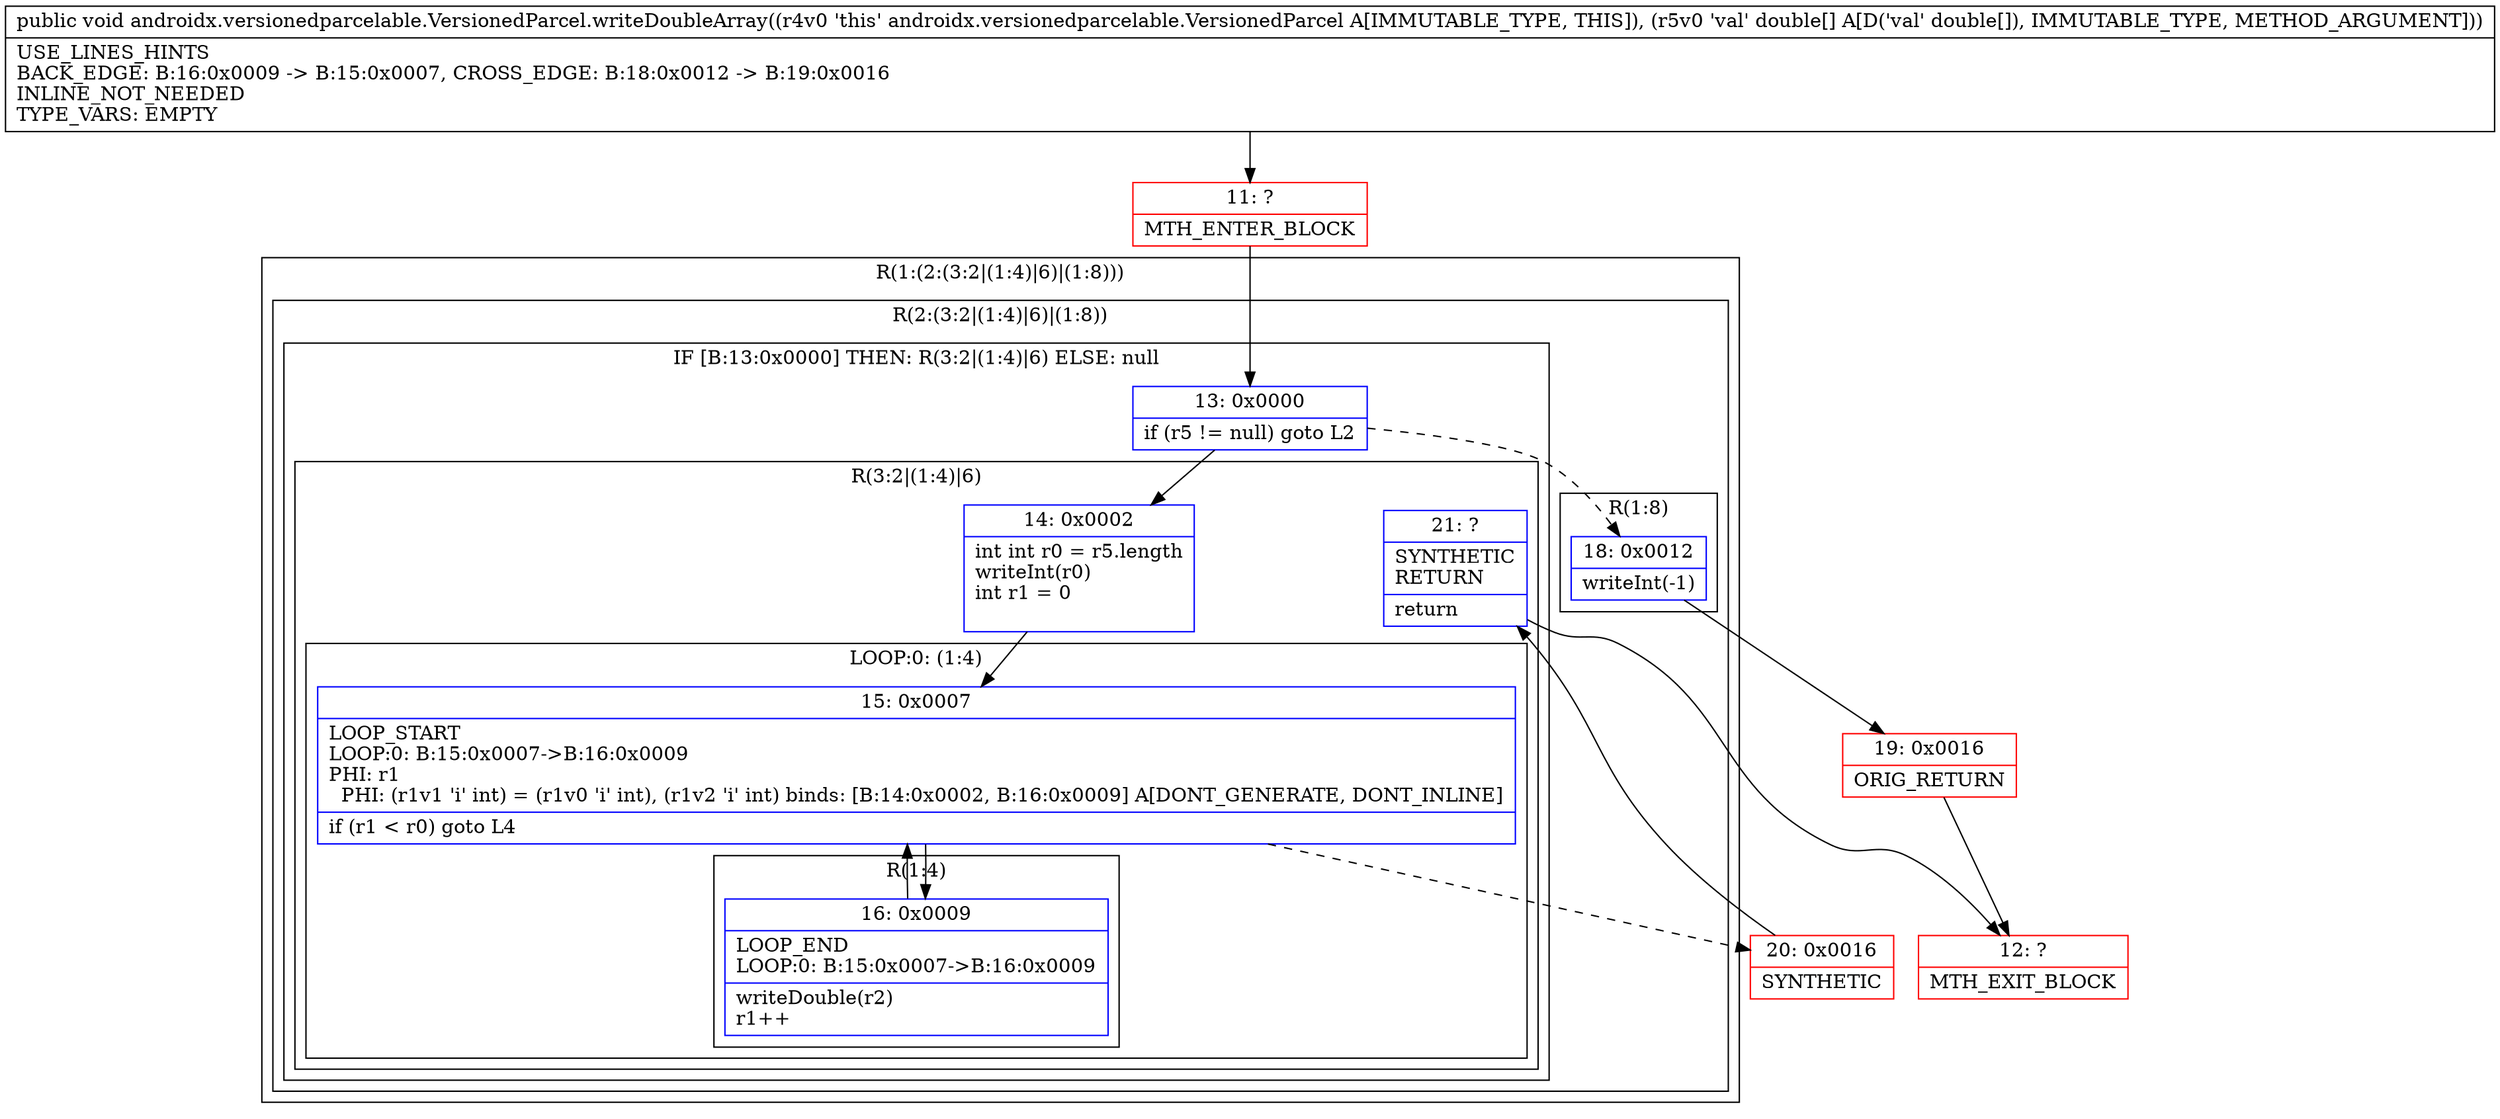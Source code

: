 digraph "CFG forandroidx.versionedparcelable.VersionedParcel.writeDoubleArray([D)V" {
subgraph cluster_Region_794179420 {
label = "R(1:(2:(3:2|(1:4)|6)|(1:8)))";
node [shape=record,color=blue];
subgraph cluster_Region_123966741 {
label = "R(2:(3:2|(1:4)|6)|(1:8))";
node [shape=record,color=blue];
subgraph cluster_IfRegion_564885133 {
label = "IF [B:13:0x0000] THEN: R(3:2|(1:4)|6) ELSE: null";
node [shape=record,color=blue];
Node_13 [shape=record,label="{13\:\ 0x0000|if (r5 != null) goto L2\l}"];
subgraph cluster_Region_1311934716 {
label = "R(3:2|(1:4)|6)";
node [shape=record,color=blue];
Node_14 [shape=record,label="{14\:\ 0x0002|int int r0 = r5.length\lwriteInt(r0)\lint r1 = 0\l\l}"];
subgraph cluster_LoopRegion_860720816 {
label = "LOOP:0: (1:4)";
node [shape=record,color=blue];
Node_15 [shape=record,label="{15\:\ 0x0007|LOOP_START\lLOOP:0: B:15:0x0007\-\>B:16:0x0009\lPHI: r1 \l  PHI: (r1v1 'i' int) = (r1v0 'i' int), (r1v2 'i' int) binds: [B:14:0x0002, B:16:0x0009] A[DONT_GENERATE, DONT_INLINE]\l|if (r1 \< r0) goto L4\l}"];
subgraph cluster_Region_1698168920 {
label = "R(1:4)";
node [shape=record,color=blue];
Node_16 [shape=record,label="{16\:\ 0x0009|LOOP_END\lLOOP:0: B:15:0x0007\-\>B:16:0x0009\l|writeDouble(r2)\lr1++\l}"];
}
}
Node_21 [shape=record,label="{21\:\ ?|SYNTHETIC\lRETURN\l|return\l}"];
}
}
subgraph cluster_Region_767538002 {
label = "R(1:8)";
node [shape=record,color=blue];
Node_18 [shape=record,label="{18\:\ 0x0012|writeInt(\-1)\l}"];
}
}
}
Node_11 [shape=record,color=red,label="{11\:\ ?|MTH_ENTER_BLOCK\l}"];
Node_20 [shape=record,color=red,label="{20\:\ 0x0016|SYNTHETIC\l}"];
Node_12 [shape=record,color=red,label="{12\:\ ?|MTH_EXIT_BLOCK\l}"];
Node_19 [shape=record,color=red,label="{19\:\ 0x0016|ORIG_RETURN\l}"];
MethodNode[shape=record,label="{public void androidx.versionedparcelable.VersionedParcel.writeDoubleArray((r4v0 'this' androidx.versionedparcelable.VersionedParcel A[IMMUTABLE_TYPE, THIS]), (r5v0 'val' double[] A[D('val' double[]), IMMUTABLE_TYPE, METHOD_ARGUMENT]))  | USE_LINES_HINTS\lBACK_EDGE: B:16:0x0009 \-\> B:15:0x0007, CROSS_EDGE: B:18:0x0012 \-\> B:19:0x0016\lINLINE_NOT_NEEDED\lTYPE_VARS: EMPTY\l}"];
MethodNode -> Node_11;Node_13 -> Node_14;
Node_13 -> Node_18[style=dashed];
Node_14 -> Node_15;
Node_15 -> Node_16;
Node_15 -> Node_20[style=dashed];
Node_16 -> Node_15;
Node_21 -> Node_12;
Node_18 -> Node_19;
Node_11 -> Node_13;
Node_20 -> Node_21;
Node_19 -> Node_12;
}

